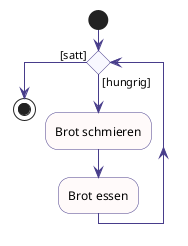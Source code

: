 @startuml
skinparam DefaultFontName "Lucida Sans Typewriter"

skinparam Activity{
    BackgroundColor snow
    BorderColor DarkSlateBlue
    DiamondBackgroundColor ghostwhite
    DiamondBorderColor DarkSlateBlue

}
skinparam Note{
    BorderColor DarkSlateBlue
    BackgroundColor LightYellow
}

skinparam ArrowColor DarkSlateBlue
start
while() is ([hungrig])
	:Brot schmieren;
	:Brot essen;
endwhile ([satt])
stop

	
@enduml

